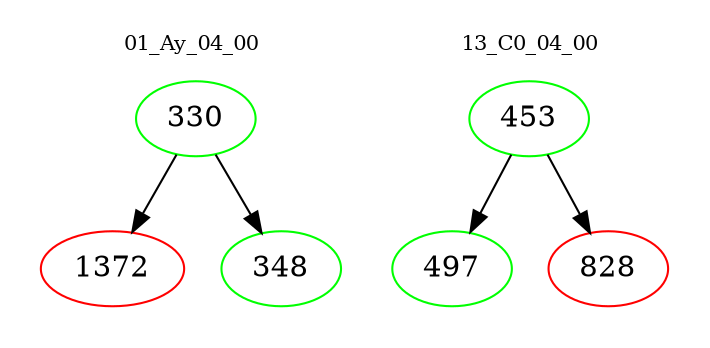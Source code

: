 digraph{
subgraph cluster_0 {
color = white
label = "01_Ay_04_00";
fontsize=10;
T0_330 [label="330", color="green"]
T0_330 -> T0_1372 [color="black"]
T0_1372 [label="1372", color="red"]
T0_330 -> T0_348 [color="black"]
T0_348 [label="348", color="green"]
}
subgraph cluster_1 {
color = white
label = "13_C0_04_00";
fontsize=10;
T1_453 [label="453", color="green"]
T1_453 -> T1_497 [color="black"]
T1_497 [label="497", color="green"]
T1_453 -> T1_828 [color="black"]
T1_828 [label="828", color="red"]
}
}
